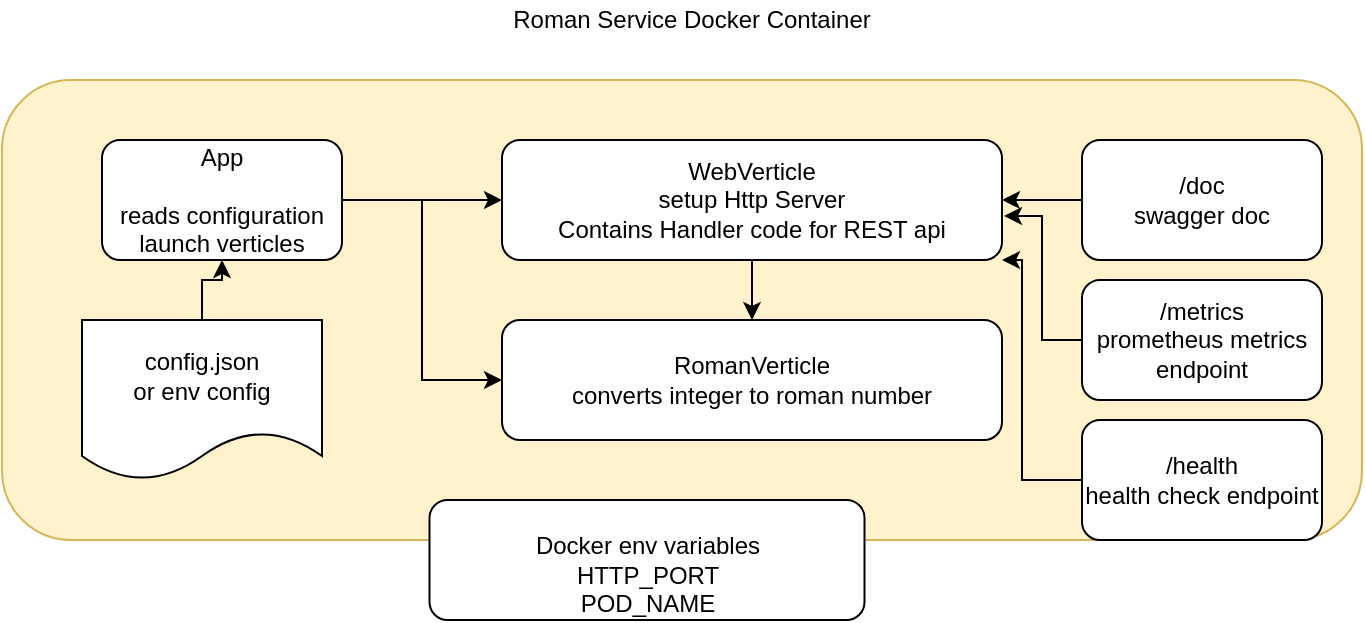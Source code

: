 <mxfile version="14.9.6" type="device"><diagram id="Z0zqIszW8v8tfrEdkSDn" name="Page-1"><mxGraphModel dx="781" dy="432" grid="1" gridSize="10" guides="1" tooltips="1" connect="1" arrows="1" fold="1" page="1" pageScale="1" pageWidth="850" pageHeight="1100" math="0" shadow="0"><root><mxCell id="0"/><mxCell id="1" parent="0"/><mxCell id="w_Ppw1vlfDTz9wh3s9Sb-7" value="" style="rounded=1;whiteSpace=wrap;html=1;fillColor=#fff2cc;strokeColor=#d6b656;shadow=0;" parent="1" vertex="1"><mxGeometry x="150" y="90" width="680" height="230" as="geometry"/></mxCell><mxCell id="w_Ppw1vlfDTz9wh3s9Sb-4" style="edgeStyle=orthogonalEdgeStyle;rounded=0;orthogonalLoop=1;jettySize=auto;html=1;" parent="1" source="w_Ppw1vlfDTz9wh3s9Sb-1" target="w_Ppw1vlfDTz9wh3s9Sb-2" edge="1"><mxGeometry relative="1" as="geometry"/></mxCell><mxCell id="w_Ppw1vlfDTz9wh3s9Sb-6" style="edgeStyle=orthogonalEdgeStyle;rounded=0;orthogonalLoop=1;jettySize=auto;html=1;entryX=0;entryY=0.5;entryDx=0;entryDy=0;" parent="1" source="w_Ppw1vlfDTz9wh3s9Sb-1" target="w_Ppw1vlfDTz9wh3s9Sb-3" edge="1"><mxGeometry relative="1" as="geometry"/></mxCell><mxCell id="w_Ppw1vlfDTz9wh3s9Sb-1" value="App&lt;br&gt;&lt;br&gt;reads configuration&lt;br&gt;launch verticles" style="rounded=1;whiteSpace=wrap;html=1;" parent="1" vertex="1"><mxGeometry x="200" y="120" width="120" height="60" as="geometry"/></mxCell><mxCell id="w_Ppw1vlfDTz9wh3s9Sb-5" value="" style="edgeStyle=orthogonalEdgeStyle;rounded=0;orthogonalLoop=1;jettySize=auto;html=1;" parent="1" source="w_Ppw1vlfDTz9wh3s9Sb-2" target="w_Ppw1vlfDTz9wh3s9Sb-3" edge="1"><mxGeometry relative="1" as="geometry"/></mxCell><mxCell id="w_Ppw1vlfDTz9wh3s9Sb-2" value="WebVerticle&lt;br&gt;setup Http Server&lt;br&gt;Contains Handler code for REST api" style="rounded=1;whiteSpace=wrap;html=1;" parent="1" vertex="1"><mxGeometry x="400" y="120" width="250" height="60" as="geometry"/></mxCell><mxCell id="w_Ppw1vlfDTz9wh3s9Sb-3" value="RomanVerticle&lt;br&gt;converts integer to roman number" style="rounded=1;whiteSpace=wrap;html=1;" parent="1" vertex="1"><mxGeometry x="400" y="210" width="250" height="60" as="geometry"/></mxCell><mxCell id="w_Ppw1vlfDTz9wh3s9Sb-8" value="Roman Service Docker Container" style="text;html=1;strokeColor=none;fillColor=none;align=center;verticalAlign=middle;whiteSpace=wrap;rounded=0;shadow=0;" parent="1" vertex="1"><mxGeometry x="400" y="50" width="190" height="20" as="geometry"/></mxCell><mxCell id="w_Ppw1vlfDTz9wh3s9Sb-11" style="edgeStyle=orthogonalEdgeStyle;rounded=0;orthogonalLoop=1;jettySize=auto;html=1;exitX=0;exitY=0.5;exitDx=0;exitDy=0;entryX=1;entryY=0.5;entryDx=0;entryDy=0;" parent="1" source="w_Ppw1vlfDTz9wh3s9Sb-10" target="w_Ppw1vlfDTz9wh3s9Sb-2" edge="1"><mxGeometry relative="1" as="geometry"/></mxCell><mxCell id="w_Ppw1vlfDTz9wh3s9Sb-10" value="&lt;div&gt;/doc&lt;/div&gt;&lt;div&gt;swagger doc&lt;br&gt;&lt;/div&gt;" style="rounded=1;whiteSpace=wrap;html=1;shadow=0;" parent="1" vertex="1"><mxGeometry x="690" y="120" width="120" height="60" as="geometry"/></mxCell><mxCell id="w_Ppw1vlfDTz9wh3s9Sb-13" value="" style="edgeStyle=orthogonalEdgeStyle;rounded=0;orthogonalLoop=1;jettySize=auto;html=1;" parent="1" source="w_Ppw1vlfDTz9wh3s9Sb-12" target="w_Ppw1vlfDTz9wh3s9Sb-1" edge="1"><mxGeometry relative="1" as="geometry"/></mxCell><mxCell id="w_Ppw1vlfDTz9wh3s9Sb-12" value="config.json&lt;br&gt;or env config" style="shape=document;whiteSpace=wrap;html=1;boundedLbl=1;shadow=0;" parent="1" vertex="1"><mxGeometry x="190" y="210" width="120" height="80" as="geometry"/></mxCell><mxCell id="w_Ppw1vlfDTz9wh3s9Sb-14" value="&lt;br&gt;Docker env variables&lt;br&gt;HTTP_PORT&lt;br&gt;POD_NAME" style="rounded=1;whiteSpace=wrap;html=1;shadow=0;" parent="1" vertex="1"><mxGeometry x="363.75" y="300" width="217.5" height="60" as="geometry"/></mxCell><mxCell id="6Ans-oKXpeyh8aljNsgY-3" style="edgeStyle=orthogonalEdgeStyle;rounded=0;orthogonalLoop=1;jettySize=auto;html=1;entryX=1.004;entryY=0.633;entryDx=0;entryDy=0;entryPerimeter=0;" edge="1" parent="1" source="6Ans-oKXpeyh8aljNsgY-1" target="w_Ppw1vlfDTz9wh3s9Sb-2"><mxGeometry relative="1" as="geometry"/></mxCell><mxCell id="6Ans-oKXpeyh8aljNsgY-1" value="&lt;div&gt;/metrics&lt;br&gt;prometheus metrics endpoint&lt;br&gt;&lt;/div&gt;" style="rounded=1;whiteSpace=wrap;html=1;" vertex="1" parent="1"><mxGeometry x="690" y="190" width="120" height="60" as="geometry"/></mxCell><mxCell id="6Ans-oKXpeyh8aljNsgY-4" style="edgeStyle=orthogonalEdgeStyle;rounded=0;orthogonalLoop=1;jettySize=auto;html=1;entryX=1;entryY=1;entryDx=0;entryDy=0;" edge="1" parent="1" source="6Ans-oKXpeyh8aljNsgY-2" target="w_Ppw1vlfDTz9wh3s9Sb-2"><mxGeometry relative="1" as="geometry"><Array as="points"><mxPoint x="660" y="290"/><mxPoint x="660" y="180"/></Array></mxGeometry></mxCell><mxCell id="6Ans-oKXpeyh8aljNsgY-2" value="&lt;div&gt;/health&lt;/div&gt;&lt;div&gt;health check endpoint&lt;br&gt;&lt;/div&gt;" style="rounded=1;whiteSpace=wrap;html=1;" vertex="1" parent="1"><mxGeometry x="690" y="260" width="120" height="60" as="geometry"/></mxCell></root></mxGraphModel></diagram></mxfile>